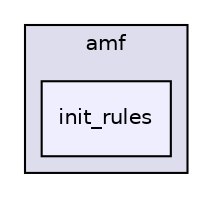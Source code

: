 digraph "src/mlpack/methods/amf/init_rules" {
  compound=true
  node [ fontsize="10", fontname="Helvetica"];
  edge [ labelfontsize="10", labelfontname="Helvetica"];
  subgraph clusterdir_a3ffaa2d195dc9172e51a3924a7fb231 {
    graph [ bgcolor="#ddddee", pencolor="black", label="amf" fontname="Helvetica", fontsize="10", URL="dir_a3ffaa2d195dc9172e51a3924a7fb231.html"]
  dir_af3c9e74a6f935da1c686fdcc68545c9 [shape=box, label="init_rules", style="filled", fillcolor="#eeeeff", pencolor="black", URL="dir_af3c9e74a6f935da1c686fdcc68545c9.html"];
  }
}
